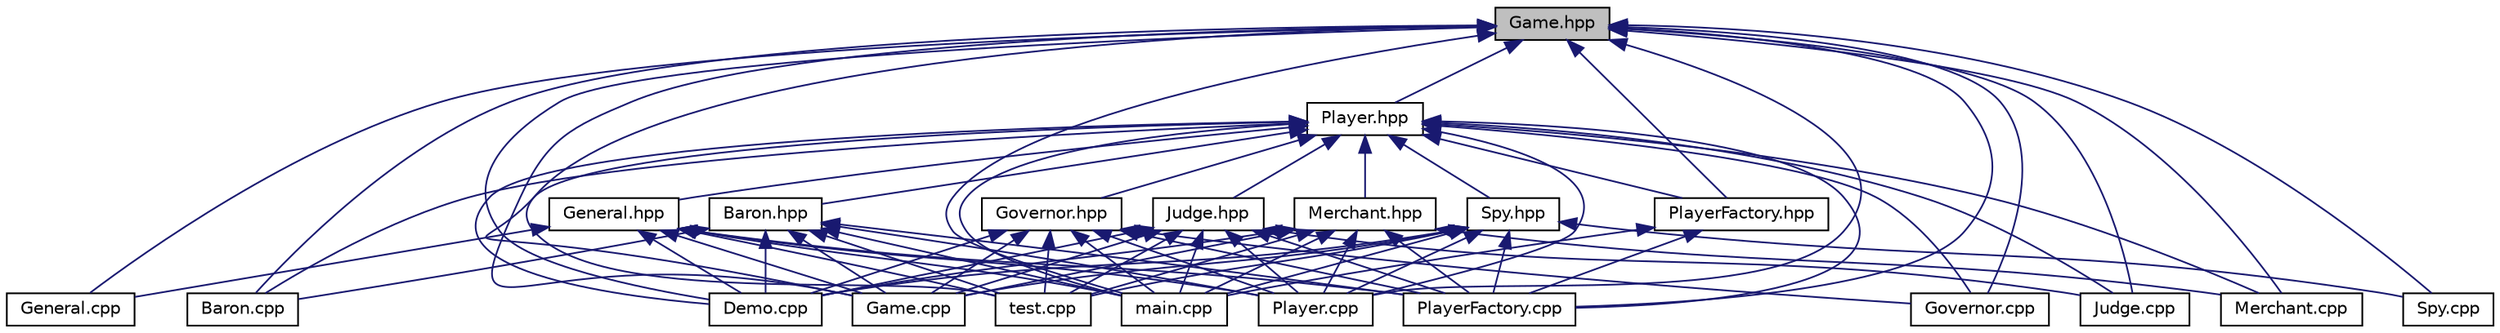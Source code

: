 digraph "Game.hpp"
{
 // LATEX_PDF_SIZE
  edge [fontname="Helvetica",fontsize="10",labelfontname="Helvetica",labelfontsize="10"];
  node [fontname="Helvetica",fontsize="10",shape=record];
  Node1 [label="Game.hpp",height=0.2,width=0.4,color="black", fillcolor="grey75", style="filled", fontcolor="black",tooltip=" "];
  Node1 -> Node2 [dir="back",color="midnightblue",fontsize="10",style="solid"];
  Node2 [label="Baron.cpp",height=0.2,width=0.4,color="black", fillcolor="white", style="filled",URL="$Baron_8cpp.html",tooltip=" "];
  Node1 -> Node3 [dir="back",color="midnightblue",fontsize="10",style="solid"];
  Node3 [label="Demo.cpp",height=0.2,width=0.4,color="black", fillcolor="white", style="filled",URL="$Demo_8cpp.html",tooltip=" "];
  Node1 -> Node4 [dir="back",color="midnightblue",fontsize="10",style="solid"];
  Node4 [label="Game.cpp",height=0.2,width=0.4,color="black", fillcolor="white", style="filled",URL="$Game_8cpp.html",tooltip=" "];
  Node1 -> Node5 [dir="back",color="midnightblue",fontsize="10",style="solid"];
  Node5 [label="General.cpp",height=0.2,width=0.4,color="black", fillcolor="white", style="filled",URL="$General_8cpp.html",tooltip=" "];
  Node1 -> Node6 [dir="back",color="midnightblue",fontsize="10",style="solid"];
  Node6 [label="Governor.cpp",height=0.2,width=0.4,color="black", fillcolor="white", style="filled",URL="$Governor_8cpp.html",tooltip=" "];
  Node1 -> Node7 [dir="back",color="midnightblue",fontsize="10",style="solid"];
  Node7 [label="Judge.cpp",height=0.2,width=0.4,color="black", fillcolor="white", style="filled",URL="$Judge_8cpp.html",tooltip=" "];
  Node1 -> Node8 [dir="back",color="midnightblue",fontsize="10",style="solid"];
  Node8 [label="main.cpp",height=0.2,width=0.4,color="black", fillcolor="white", style="filled",URL="$main_8cpp.html",tooltip=" "];
  Node1 -> Node9 [dir="back",color="midnightblue",fontsize="10",style="solid"];
  Node9 [label="Merchant.cpp",height=0.2,width=0.4,color="black", fillcolor="white", style="filled",URL="$Merchant_8cpp.html",tooltip=" "];
  Node1 -> Node10 [dir="back",color="midnightblue",fontsize="10",style="solid"];
  Node10 [label="Player.cpp",height=0.2,width=0.4,color="black", fillcolor="white", style="filled",URL="$Player_8cpp.html",tooltip=" "];
  Node1 -> Node11 [dir="back",color="midnightblue",fontsize="10",style="solid"];
  Node11 [label="Player.hpp",height=0.2,width=0.4,color="black", fillcolor="white", style="filled",URL="$Player_8hpp.html",tooltip=" "];
  Node11 -> Node2 [dir="back",color="midnightblue",fontsize="10",style="solid"];
  Node11 -> Node12 [dir="back",color="midnightblue",fontsize="10",style="solid"];
  Node12 [label="Baron.hpp",height=0.2,width=0.4,color="black", fillcolor="white", style="filled",URL="$Baron_8hpp.html",tooltip=" "];
  Node12 -> Node2 [dir="back",color="midnightblue",fontsize="10",style="solid"];
  Node12 -> Node3 [dir="back",color="midnightblue",fontsize="10",style="solid"];
  Node12 -> Node4 [dir="back",color="midnightblue",fontsize="10",style="solid"];
  Node12 -> Node8 [dir="back",color="midnightblue",fontsize="10",style="solid"];
  Node12 -> Node10 [dir="back",color="midnightblue",fontsize="10",style="solid"];
  Node12 -> Node13 [dir="back",color="midnightblue",fontsize="10",style="solid"];
  Node13 [label="PlayerFactory.cpp",height=0.2,width=0.4,color="black", fillcolor="white", style="filled",URL="$PlayerFactory_8cpp.html",tooltip=" "];
  Node12 -> Node14 [dir="back",color="midnightblue",fontsize="10",style="solid"];
  Node14 [label="test.cpp",height=0.2,width=0.4,color="black", fillcolor="white", style="filled",URL="$test_8cpp.html",tooltip=" "];
  Node11 -> Node3 [dir="back",color="midnightblue",fontsize="10",style="solid"];
  Node11 -> Node4 [dir="back",color="midnightblue",fontsize="10",style="solid"];
  Node11 -> Node15 [dir="back",color="midnightblue",fontsize="10",style="solid"];
  Node15 [label="General.hpp",height=0.2,width=0.4,color="black", fillcolor="white", style="filled",URL="$General_8hpp.html",tooltip=" "];
  Node15 -> Node3 [dir="back",color="midnightblue",fontsize="10",style="solid"];
  Node15 -> Node4 [dir="back",color="midnightblue",fontsize="10",style="solid"];
  Node15 -> Node5 [dir="back",color="midnightblue",fontsize="10",style="solid"];
  Node15 -> Node8 [dir="back",color="midnightblue",fontsize="10",style="solid"];
  Node15 -> Node10 [dir="back",color="midnightblue",fontsize="10",style="solid"];
  Node15 -> Node13 [dir="back",color="midnightblue",fontsize="10",style="solid"];
  Node15 -> Node14 [dir="back",color="midnightblue",fontsize="10",style="solid"];
  Node11 -> Node6 [dir="back",color="midnightblue",fontsize="10",style="solid"];
  Node11 -> Node16 [dir="back",color="midnightblue",fontsize="10",style="solid"];
  Node16 [label="Governor.hpp",height=0.2,width=0.4,color="black", fillcolor="white", style="filled",URL="$Governor_8hpp.html",tooltip=" "];
  Node16 -> Node3 [dir="back",color="midnightblue",fontsize="10",style="solid"];
  Node16 -> Node4 [dir="back",color="midnightblue",fontsize="10",style="solid"];
  Node16 -> Node6 [dir="back",color="midnightblue",fontsize="10",style="solid"];
  Node16 -> Node8 [dir="back",color="midnightblue",fontsize="10",style="solid"];
  Node16 -> Node10 [dir="back",color="midnightblue",fontsize="10",style="solid"];
  Node16 -> Node13 [dir="back",color="midnightblue",fontsize="10",style="solid"];
  Node16 -> Node14 [dir="back",color="midnightblue",fontsize="10",style="solid"];
  Node11 -> Node7 [dir="back",color="midnightblue",fontsize="10",style="solid"];
  Node11 -> Node17 [dir="back",color="midnightblue",fontsize="10",style="solid"];
  Node17 [label="Judge.hpp",height=0.2,width=0.4,color="black", fillcolor="white", style="filled",URL="$Judge_8hpp.html",tooltip=" "];
  Node17 -> Node3 [dir="back",color="midnightblue",fontsize="10",style="solid"];
  Node17 -> Node4 [dir="back",color="midnightblue",fontsize="10",style="solid"];
  Node17 -> Node7 [dir="back",color="midnightblue",fontsize="10",style="solid"];
  Node17 -> Node8 [dir="back",color="midnightblue",fontsize="10",style="solid"];
  Node17 -> Node10 [dir="back",color="midnightblue",fontsize="10",style="solid"];
  Node17 -> Node13 [dir="back",color="midnightblue",fontsize="10",style="solid"];
  Node17 -> Node14 [dir="back",color="midnightblue",fontsize="10",style="solid"];
  Node11 -> Node8 [dir="back",color="midnightblue",fontsize="10",style="solid"];
  Node11 -> Node9 [dir="back",color="midnightblue",fontsize="10",style="solid"];
  Node11 -> Node18 [dir="back",color="midnightblue",fontsize="10",style="solid"];
  Node18 [label="Merchant.hpp",height=0.2,width=0.4,color="black", fillcolor="white", style="filled",URL="$Merchant_8hpp.html",tooltip=" "];
  Node18 -> Node3 [dir="back",color="midnightblue",fontsize="10",style="solid"];
  Node18 -> Node4 [dir="back",color="midnightblue",fontsize="10",style="solid"];
  Node18 -> Node8 [dir="back",color="midnightblue",fontsize="10",style="solid"];
  Node18 -> Node9 [dir="back",color="midnightblue",fontsize="10",style="solid"];
  Node18 -> Node10 [dir="back",color="midnightblue",fontsize="10",style="solid"];
  Node18 -> Node13 [dir="back",color="midnightblue",fontsize="10",style="solid"];
  Node18 -> Node14 [dir="back",color="midnightblue",fontsize="10",style="solid"];
  Node11 -> Node10 [dir="back",color="midnightblue",fontsize="10",style="solid"];
  Node11 -> Node13 [dir="back",color="midnightblue",fontsize="10",style="solid"];
  Node11 -> Node19 [dir="back",color="midnightblue",fontsize="10",style="solid"];
  Node19 [label="PlayerFactory.hpp",height=0.2,width=0.4,color="black", fillcolor="white", style="filled",URL="$PlayerFactory_8hpp.html",tooltip=" "];
  Node19 -> Node8 [dir="back",color="midnightblue",fontsize="10",style="solid"];
  Node19 -> Node13 [dir="back",color="midnightblue",fontsize="10",style="solid"];
  Node11 -> Node20 [dir="back",color="midnightblue",fontsize="10",style="solid"];
  Node20 [label="Spy.hpp",height=0.2,width=0.4,color="black", fillcolor="white", style="filled",URL="$Spy_8hpp.html",tooltip=" "];
  Node20 -> Node3 [dir="back",color="midnightblue",fontsize="10",style="solid"];
  Node20 -> Node4 [dir="back",color="midnightblue",fontsize="10",style="solid"];
  Node20 -> Node8 [dir="back",color="midnightblue",fontsize="10",style="solid"];
  Node20 -> Node10 [dir="back",color="midnightblue",fontsize="10",style="solid"];
  Node20 -> Node13 [dir="back",color="midnightblue",fontsize="10",style="solid"];
  Node20 -> Node21 [dir="back",color="midnightblue",fontsize="10",style="solid"];
  Node21 [label="Spy.cpp",height=0.2,width=0.4,color="black", fillcolor="white", style="filled",URL="$Spy_8cpp.html",tooltip=" "];
  Node20 -> Node14 [dir="back",color="midnightblue",fontsize="10",style="solid"];
  Node1 -> Node13 [dir="back",color="midnightblue",fontsize="10",style="solid"];
  Node1 -> Node19 [dir="back",color="midnightblue",fontsize="10",style="solid"];
  Node1 -> Node21 [dir="back",color="midnightblue",fontsize="10",style="solid"];
  Node1 -> Node14 [dir="back",color="midnightblue",fontsize="10",style="solid"];
}
